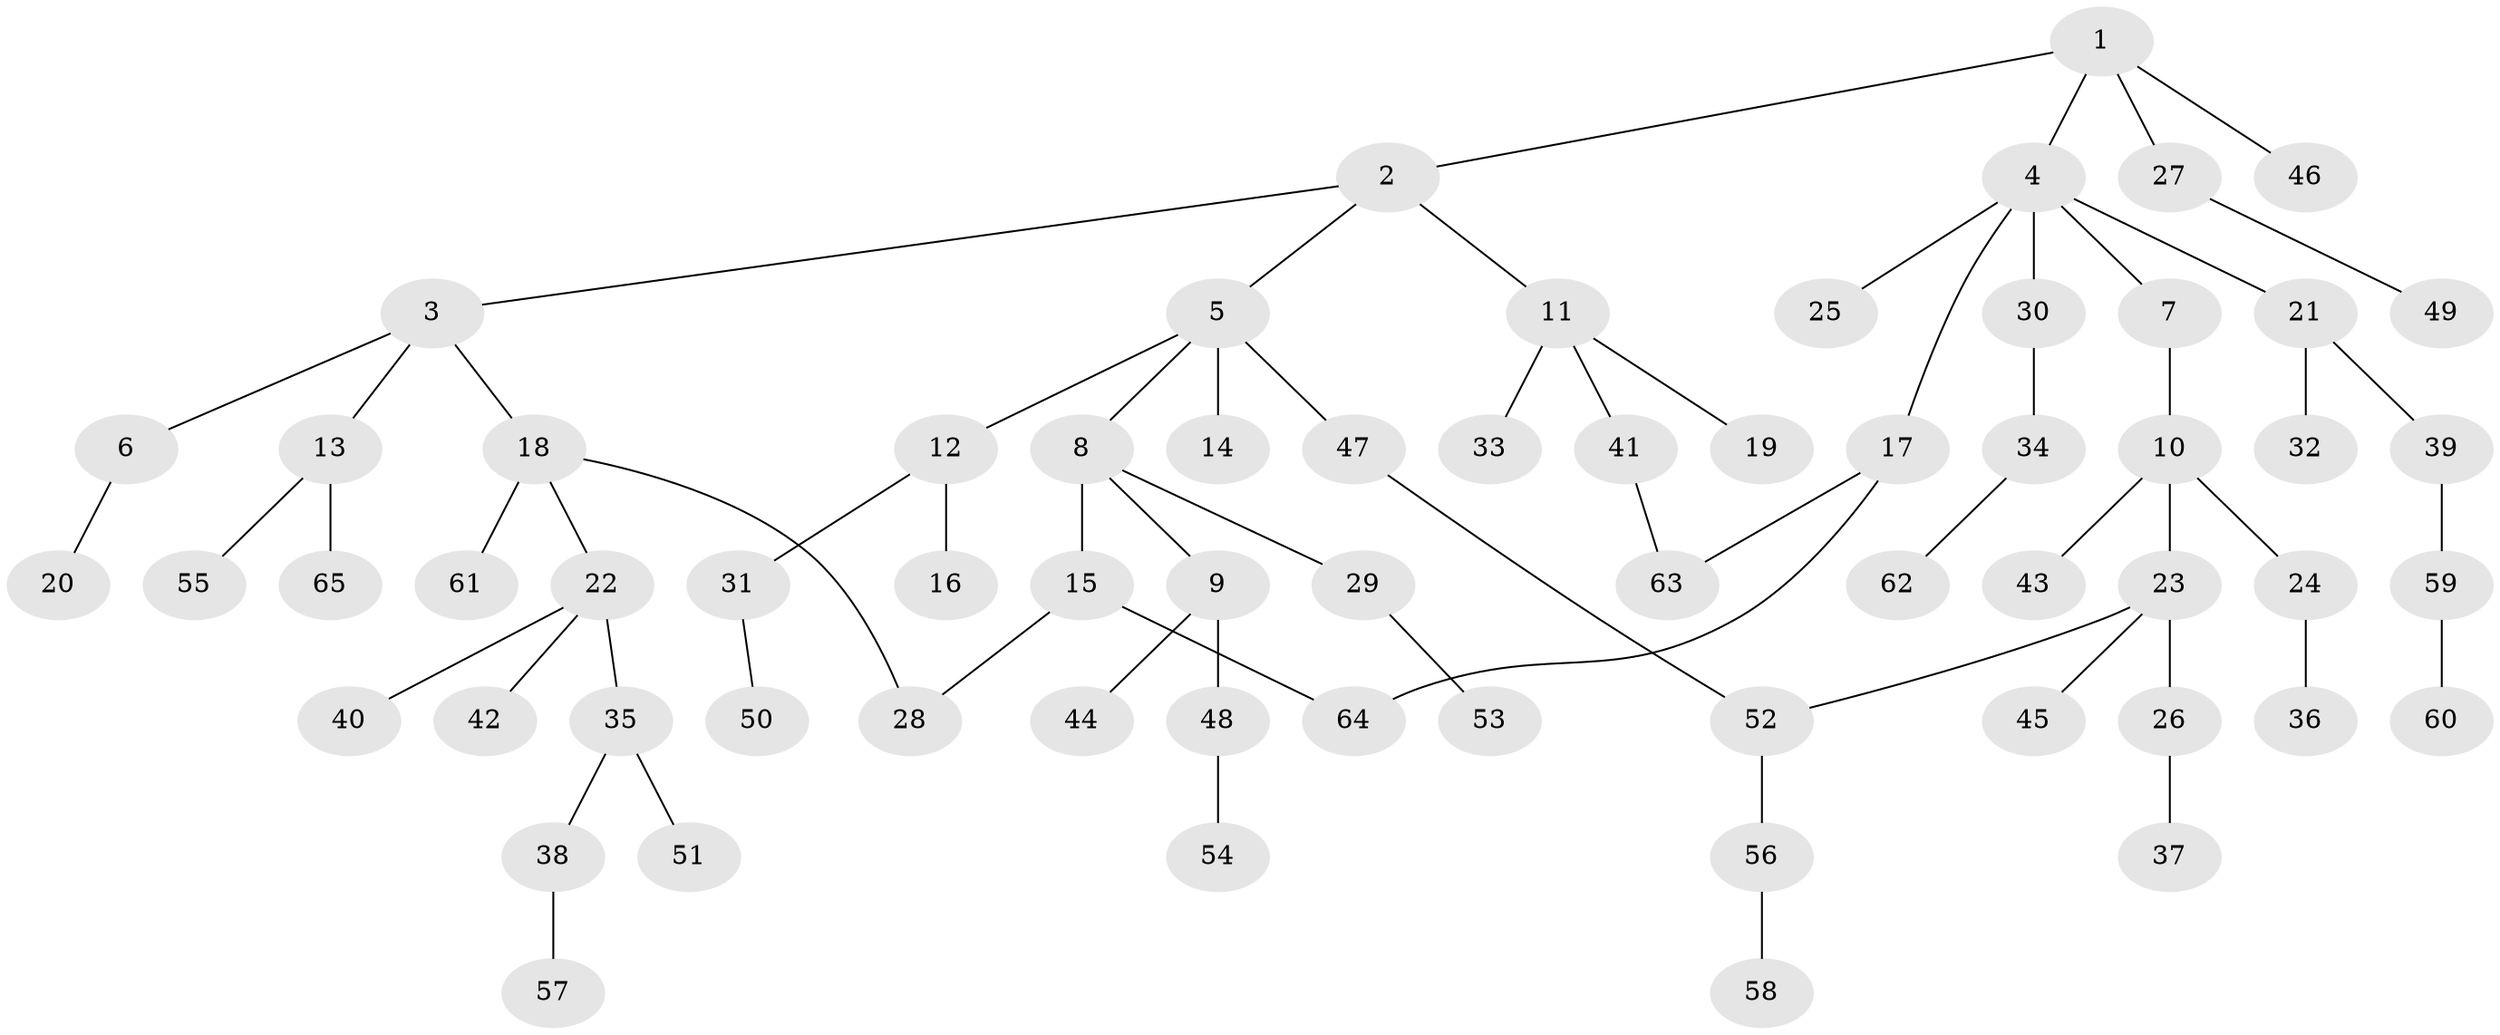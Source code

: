 // coarse degree distribution, {3: 0.13333333333333333, 4: 0.15555555555555556, 5: 0.044444444444444446, 1: 0.4444444444444444, 2: 0.2222222222222222}
// Generated by graph-tools (version 1.1) at 2025/51/02/27/25 19:51:41]
// undirected, 65 vertices, 68 edges
graph export_dot {
graph [start="1"]
  node [color=gray90,style=filled];
  1;
  2;
  3;
  4;
  5;
  6;
  7;
  8;
  9;
  10;
  11;
  12;
  13;
  14;
  15;
  16;
  17;
  18;
  19;
  20;
  21;
  22;
  23;
  24;
  25;
  26;
  27;
  28;
  29;
  30;
  31;
  32;
  33;
  34;
  35;
  36;
  37;
  38;
  39;
  40;
  41;
  42;
  43;
  44;
  45;
  46;
  47;
  48;
  49;
  50;
  51;
  52;
  53;
  54;
  55;
  56;
  57;
  58;
  59;
  60;
  61;
  62;
  63;
  64;
  65;
  1 -- 2;
  1 -- 4;
  1 -- 27;
  1 -- 46;
  2 -- 3;
  2 -- 5;
  2 -- 11;
  3 -- 6;
  3 -- 13;
  3 -- 18;
  4 -- 7;
  4 -- 17;
  4 -- 21;
  4 -- 25;
  4 -- 30;
  5 -- 8;
  5 -- 12;
  5 -- 14;
  5 -- 47;
  6 -- 20;
  7 -- 10;
  8 -- 9;
  8 -- 15;
  8 -- 29;
  9 -- 44;
  9 -- 48;
  10 -- 23;
  10 -- 24;
  10 -- 43;
  11 -- 19;
  11 -- 33;
  11 -- 41;
  12 -- 16;
  12 -- 31;
  13 -- 55;
  13 -- 65;
  15 -- 28;
  15 -- 64;
  17 -- 63;
  17 -- 64;
  18 -- 22;
  18 -- 61;
  18 -- 28;
  21 -- 32;
  21 -- 39;
  22 -- 35;
  22 -- 40;
  22 -- 42;
  23 -- 26;
  23 -- 45;
  23 -- 52;
  24 -- 36;
  26 -- 37;
  27 -- 49;
  29 -- 53;
  30 -- 34;
  31 -- 50;
  34 -- 62;
  35 -- 38;
  35 -- 51;
  38 -- 57;
  39 -- 59;
  41 -- 63;
  47 -- 52;
  48 -- 54;
  52 -- 56;
  56 -- 58;
  59 -- 60;
}
